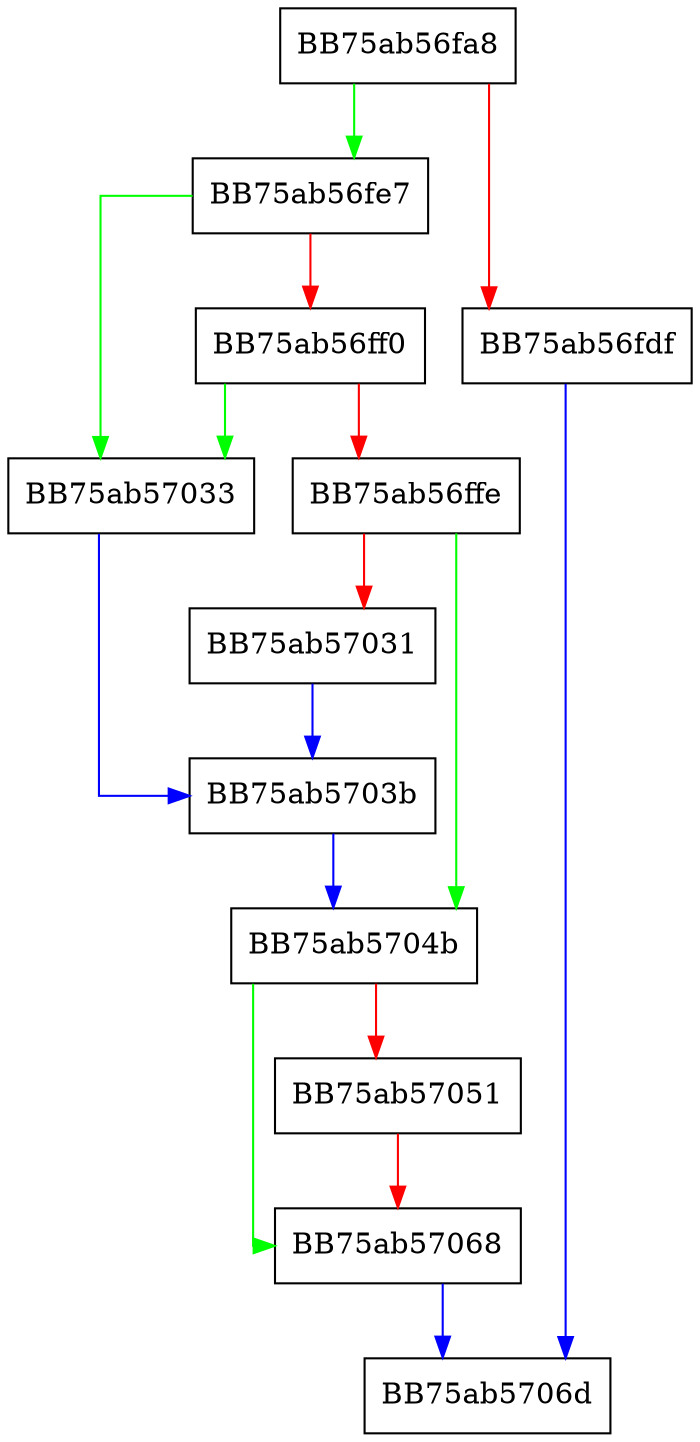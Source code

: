 digraph sqlite3ThreadCreate {
  node [shape="box"];
  graph [splines=ortho];
  BB75ab56fa8 -> BB75ab56fe7 [color="green"];
  BB75ab56fa8 -> BB75ab56fdf [color="red"];
  BB75ab56fdf -> BB75ab5706d [color="blue"];
  BB75ab56fe7 -> BB75ab57033 [color="green"];
  BB75ab56fe7 -> BB75ab56ff0 [color="red"];
  BB75ab56ff0 -> BB75ab57033 [color="green"];
  BB75ab56ff0 -> BB75ab56ffe [color="red"];
  BB75ab56ffe -> BB75ab5704b [color="green"];
  BB75ab56ffe -> BB75ab57031 [color="red"];
  BB75ab57031 -> BB75ab5703b [color="blue"];
  BB75ab57033 -> BB75ab5703b [color="blue"];
  BB75ab5703b -> BB75ab5704b [color="blue"];
  BB75ab5704b -> BB75ab57068 [color="green"];
  BB75ab5704b -> BB75ab57051 [color="red"];
  BB75ab57051 -> BB75ab57068 [color="red"];
  BB75ab57068 -> BB75ab5706d [color="blue"];
}